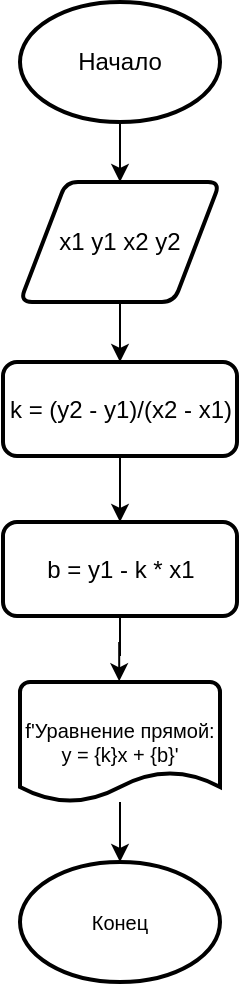 <mxfile version="17.1.1" type="device" pages="5"><diagram id="o9vTqF52NG-krSrcz35W" name="les_1_task_2"><mxGraphModel dx="1422" dy="750" grid="1" gridSize="10" guides="1" tooltips="1" connect="1" arrows="1" fold="1" page="1" pageScale="1" pageWidth="827" pageHeight="1169" math="0" shadow="0"><root><mxCell id="sQPLuODgB_gt5IRHwMdS-0"/><mxCell id="sQPLuODgB_gt5IRHwMdS-1" parent="sQPLuODgB_gt5IRHwMdS-0"/><mxCell id="sQPLuODgB_gt5IRHwMdS-2" style="edgeStyle=orthogonalEdgeStyle;rounded=0;orthogonalLoop=1;jettySize=auto;html=1;entryX=0.5;entryY=0;entryDx=0;entryDy=0;" parent="sQPLuODgB_gt5IRHwMdS-1" source="sQPLuODgB_gt5IRHwMdS-3" target="sQPLuODgB_gt5IRHwMdS-5" edge="1"><mxGeometry relative="1" as="geometry"/></mxCell><mxCell id="sQPLuODgB_gt5IRHwMdS-3" value="Начало" style="strokeWidth=2;html=1;shape=mxgraph.flowchart.start_1;whiteSpace=wrap;" parent="sQPLuODgB_gt5IRHwMdS-1" vertex="1"><mxGeometry x="363" y="50" width="100" height="60" as="geometry"/></mxCell><mxCell id="sQPLuODgB_gt5IRHwMdS-4" style="edgeStyle=orthogonalEdgeStyle;rounded=0;orthogonalLoop=1;jettySize=auto;html=1;entryX=0.5;entryY=0;entryDx=0;entryDy=0;" parent="sQPLuODgB_gt5IRHwMdS-1" source="sQPLuODgB_gt5IRHwMdS-5" target="sQPLuODgB_gt5IRHwMdS-7" edge="1"><mxGeometry relative="1" as="geometry"/></mxCell><mxCell id="sQPLuODgB_gt5IRHwMdS-5" value="x1 y1 x2 y2" style="verticalLabelPosition=middle;verticalAlign=middle;html=1;strokeWidth=2;shape=parallelogram;perimeter=parallelogramPerimeter;whiteSpace=wrap;rounded=1;arcSize=12;size=0.23;labelPosition=center;align=center;" parent="sQPLuODgB_gt5IRHwMdS-1" vertex="1"><mxGeometry x="363" y="140" width="100" height="60" as="geometry"/></mxCell><mxCell id="sQPLuODgB_gt5IRHwMdS-6" style="edgeStyle=orthogonalEdgeStyle;rounded=0;orthogonalLoop=1;jettySize=auto;html=1;entryX=0.5;entryY=0;entryDx=0;entryDy=0;" parent="sQPLuODgB_gt5IRHwMdS-1" source="sQPLuODgB_gt5IRHwMdS-7" target="sQPLuODgB_gt5IRHwMdS-9" edge="1"><mxGeometry relative="1" as="geometry"/></mxCell><mxCell id="sQPLuODgB_gt5IRHwMdS-7" value="&lt;span&gt;k = (y2 - y1)/(x2 - x1)&lt;/span&gt;" style="rounded=1;whiteSpace=wrap;html=1;absoluteArcSize=1;arcSize=14;strokeWidth=2;" parent="sQPLuODgB_gt5IRHwMdS-1" vertex="1"><mxGeometry x="354.5" y="230" width="117" height="47" as="geometry"/></mxCell><mxCell id="sQPLuODgB_gt5IRHwMdS-8" style="edgeStyle=orthogonalEdgeStyle;rounded=0;orthogonalLoop=1;jettySize=auto;html=1;entryX=0.496;entryY=-0.006;entryDx=0;entryDy=0;entryPerimeter=0;fontSize=10;" parent="sQPLuODgB_gt5IRHwMdS-1" source="sQPLuODgB_gt5IRHwMdS-9" target="sQPLuODgB_gt5IRHwMdS-11" edge="1"><mxGeometry relative="1" as="geometry"/></mxCell><mxCell id="sQPLuODgB_gt5IRHwMdS-9" value="&lt;div&gt;&lt;span&gt;b = y1 - k * x1&lt;/span&gt;&lt;/div&gt;" style="rounded=1;whiteSpace=wrap;html=1;absoluteArcSize=1;arcSize=14;strokeWidth=2;" parent="sQPLuODgB_gt5IRHwMdS-1" vertex="1"><mxGeometry x="354.5" y="310" width="117" height="47" as="geometry"/></mxCell><mxCell id="sQPLuODgB_gt5IRHwMdS-10" style="edgeStyle=orthogonalEdgeStyle;rounded=0;orthogonalLoop=1;jettySize=auto;html=1;entryX=0.5;entryY=0;entryDx=0;entryDy=0;entryPerimeter=0;fontSize=10;" parent="sQPLuODgB_gt5IRHwMdS-1" source="sQPLuODgB_gt5IRHwMdS-11" target="sQPLuODgB_gt5IRHwMdS-12" edge="1"><mxGeometry relative="1" as="geometry"/></mxCell><mxCell id="sQPLuODgB_gt5IRHwMdS-11" value="&lt;span style=&quot;font-size: 10px;&quot;&gt;f'Уравнение прямой: y = {k}x + {b}'&lt;/span&gt;" style="strokeWidth=2;html=1;shape=mxgraph.flowchart.document2;whiteSpace=wrap;size=0.25;fontSize=10;" parent="sQPLuODgB_gt5IRHwMdS-1" vertex="1"><mxGeometry x="363" y="390" width="100" height="60" as="geometry"/></mxCell><mxCell id="sQPLuODgB_gt5IRHwMdS-12" value="Конец" style="strokeWidth=2;html=1;shape=mxgraph.flowchart.start_1;whiteSpace=wrap;fontSize=10;" parent="sQPLuODgB_gt5IRHwMdS-1" vertex="1"><mxGeometry x="363" y="480" width="100" height="60" as="geometry"/></mxCell></root></mxGraphModel></diagram><diagram id="f5V6g2_Q3DLUXTgrmsLJ" name="les_1_task_5"><mxGraphModel dx="1422" dy="750" grid="1" gridSize="10" guides="1" tooltips="1" connect="1" arrows="1" fold="1" page="1" pageScale="1" pageWidth="827" pageHeight="1169" math="0" shadow="0"><root><mxCell id="nFiAesnXUpumvbo0ZFUa-0"/><mxCell id="nFiAesnXUpumvbo0ZFUa-1" parent="nFiAesnXUpumvbo0ZFUa-0"/><mxCell id="nFiAesnXUpumvbo0ZFUa-2" style="edgeStyle=orthogonalEdgeStyle;rounded=0;orthogonalLoop=1;jettySize=auto;html=1;entryX=0.5;entryY=0;entryDx=0;entryDy=0;" parent="nFiAesnXUpumvbo0ZFUa-1" source="nFiAesnXUpumvbo0ZFUa-3" target="nFiAesnXUpumvbo0ZFUa-5" edge="1"><mxGeometry relative="1" as="geometry"/></mxCell><mxCell id="nFiAesnXUpumvbo0ZFUa-3" value="Начало" style="strokeWidth=2;html=1;shape=mxgraph.flowchart.start_1;whiteSpace=wrap;" parent="nFiAesnXUpumvbo0ZFUa-1" vertex="1"><mxGeometry x="363" y="70" width="100" height="60" as="geometry"/></mxCell><mxCell id="nFiAesnXUpumvbo0ZFUa-4" style="edgeStyle=orthogonalEdgeStyle;rounded=0;orthogonalLoop=1;jettySize=auto;html=1;entryX=0;entryY=0.5;entryDx=0;entryDy=0;entryPerimeter=0;" parent="nFiAesnXUpumvbo0ZFUa-1" source="nFiAesnXUpumvbo0ZFUa-5" target="nFiAesnXUpumvbo0ZFUa-7" edge="1"><mxGeometry relative="1" as="geometry"/></mxCell><mxCell id="nFiAesnXUpumvbo0ZFUa-5" value="abc_number" style="verticalLabelPosition=middle;verticalAlign=middle;html=1;strokeWidth=2;shape=parallelogram;perimeter=parallelogramPerimeter;whiteSpace=wrap;rounded=1;arcSize=12;size=0.23;labelPosition=center;align=center;" parent="nFiAesnXUpumvbo0ZFUa-1" vertex="1"><mxGeometry x="363" y="166" width="100" height="60" as="geometry"/></mxCell><mxCell id="nFiAesnXUpumvbo0ZFUa-6" style="edgeStyle=orthogonalEdgeStyle;rounded=0;orthogonalLoop=1;jettySize=auto;html=1;entryX=0.5;entryY=0;entryDx=0;entryDy=0;" parent="nFiAesnXUpumvbo0ZFUa-1" source="nFiAesnXUpumvbo0ZFUa-7" target="nFiAesnXUpumvbo0ZFUa-9" edge="1"><mxGeometry relative="1" as="geometry"/></mxCell><mxCell id="nFiAesnXUpumvbo0ZFUa-7" value="Цикл i&lt;br&gt;от A до Z&lt;br&gt;" style="strokeWidth=2;html=1;shape=mxgraph.flowchart.loop_limit;whiteSpace=wrap;" parent="nFiAesnXUpumvbo0ZFUa-1" vertex="1"><mxGeometry x="540" y="166" width="100" height="60" as="geometry"/></mxCell><mxCell id="nFiAesnXUpumvbo0ZFUa-8" value="" style="edgeStyle=orthogonalEdgeStyle;rounded=0;orthogonalLoop=1;jettySize=auto;html=1;" parent="nFiAesnXUpumvbo0ZFUa-1" source="nFiAesnXUpumvbo0ZFUa-9" target="nFiAesnXUpumvbo0ZFUa-11" edge="1"><mxGeometry relative="1" as="geometry"/></mxCell><mxCell id="nFiAesnXUpumvbo0ZFUa-9" value="&lt;span&gt;Add i in&amp;nbsp;&lt;/span&gt;&lt;span&gt;abc_list&lt;/span&gt;" style="rounded=1;whiteSpace=wrap;html=1;absoluteArcSize=1;arcSize=14;strokeWidth=2;" parent="nFiAesnXUpumvbo0ZFUa-1" vertex="1"><mxGeometry x="540" y="260" width="100" height="47" as="geometry"/></mxCell><mxCell id="nFiAesnXUpumvbo0ZFUa-10" style="edgeStyle=orthogonalEdgeStyle;rounded=0;orthogonalLoop=1;jettySize=auto;html=1;entryX=0.5;entryY=0;entryDx=0;entryDy=0;fontSize=10;" parent="nFiAesnXUpumvbo0ZFUa-1" source="nFiAesnXUpumvbo0ZFUa-11" target="nFiAesnXUpumvbo0ZFUa-14" edge="1"><mxGeometry relative="1" as="geometry"/></mxCell><mxCell id="nFiAesnXUpumvbo0ZFUa-11" value="i = i + 1&lt;br&gt;Цикл i&lt;br&gt;" style="strokeWidth=2;html=1;shape=mxgraph.flowchart.loop_limit;whiteSpace=wrap;direction=west;" parent="nFiAesnXUpumvbo0ZFUa-1" vertex="1"><mxGeometry x="540" y="341" width="100" height="60" as="geometry"/></mxCell><mxCell id="nFiAesnXUpumvbo0ZFUa-12" style="edgeStyle=orthogonalEdgeStyle;rounded=0;orthogonalLoop=1;jettySize=auto;html=1;exitX=0;exitY=0.5;exitDx=0;exitDy=0;entryX=0.5;entryY=0;entryDx=0;entryDy=0;entryPerimeter=0;fontSize=10;fillColor=#f8cecc;strokeColor=#b85450;" parent="nFiAesnXUpumvbo0ZFUa-1" source="nFiAesnXUpumvbo0ZFUa-14" target="nFiAesnXUpumvbo0ZFUa-18" edge="1"><mxGeometry relative="1" as="geometry"/></mxCell><mxCell id="nFiAesnXUpumvbo0ZFUa-13" style="edgeStyle=orthogonalEdgeStyle;rounded=0;orthogonalLoop=1;jettySize=auto;html=1;entryX=0.6;entryY=0;entryDx=0;entryDy=0;entryPerimeter=0;fontSize=10;fillColor=#d5e8d4;strokeColor=#82b366;" parent="nFiAesnXUpumvbo0ZFUa-1" source="nFiAesnXUpumvbo0ZFUa-14" target="nFiAesnXUpumvbo0ZFUa-16" edge="1"><mxGeometry relative="1" as="geometry"/></mxCell><mxCell id="nFiAesnXUpumvbo0ZFUa-14" value="len abc_list &amp;gt;= abc_number" style="rhombus;whiteSpace=wrap;html=1;aspect=fixed;fontSize=10;" parent="nFiAesnXUpumvbo0ZFUa-1" vertex="1"><mxGeometry x="363" y="470" width="100" height="100" as="geometry"/></mxCell><mxCell id="nFiAesnXUpumvbo0ZFUa-15" style="edgeStyle=orthogonalEdgeStyle;rounded=0;orthogonalLoop=1;jettySize=auto;html=1;entryX=0.5;entryY=0;entryDx=0;entryDy=0;entryPerimeter=0;fontSize=10;" parent="nFiAesnXUpumvbo0ZFUa-1" source="nFiAesnXUpumvbo0ZFUa-16" target="nFiAesnXUpumvbo0ZFUa-19" edge="1"><mxGeometry relative="1" as="geometry"><Array as="points"><mxPoint x="540" y="680"/><mxPoint x="413" y="680"/></Array></mxGeometry></mxCell><mxCell id="nFiAesnXUpumvbo0ZFUa-16" value="f'Буква под номером {abc_number}: {abc_list[abc_number - 1]}'" style="strokeWidth=2;html=1;shape=mxgraph.flowchart.document2;whiteSpace=wrap;size=0.25;fontSize=10;" parent="nFiAesnXUpumvbo0ZFUa-1" vertex="1"><mxGeometry x="490" y="560" width="100" height="100" as="geometry"/></mxCell><mxCell id="nFiAesnXUpumvbo0ZFUa-17" style="edgeStyle=orthogonalEdgeStyle;rounded=0;orthogonalLoop=1;jettySize=auto;html=1;entryX=0.5;entryY=0;entryDx=0;entryDy=0;entryPerimeter=0;fontSize=10;" parent="nFiAesnXUpumvbo0ZFUa-1" source="nFiAesnXUpumvbo0ZFUa-18" target="nFiAesnXUpumvbo0ZFUa-19" edge="1"><mxGeometry relative="1" as="geometry"><Array as="points"><mxPoint x="290" y="680"/><mxPoint x="413" y="680"/></Array></mxGeometry></mxCell><mxCell id="nFiAesnXUpumvbo0ZFUa-18" value="Введено число превышающее количество букв в алфавите" style="strokeWidth=2;html=1;shape=mxgraph.flowchart.document2;whiteSpace=wrap;size=0.25;fontSize=10;" parent="nFiAesnXUpumvbo0ZFUa-1" vertex="1"><mxGeometry x="240" y="560" width="100" height="100" as="geometry"/></mxCell><mxCell id="nFiAesnXUpumvbo0ZFUa-19" value="Конец" style="strokeWidth=2;html=1;shape=mxgraph.flowchart.start_1;whiteSpace=wrap;fontSize=10;" parent="nFiAesnXUpumvbo0ZFUa-1" vertex="1"><mxGeometry x="363" y="740" width="100" height="60" as="geometry"/></mxCell></root></mxGraphModel></diagram><diagram id="z5JM-nZ9JpkySf0UVb3l" name="les_1_task_6"><mxGraphModel dx="1422" dy="750" grid="1" gridSize="10" guides="1" tooltips="1" connect="1" arrows="1" fold="1" page="1" pageScale="1" pageWidth="827" pageHeight="1169" math="0" shadow="0"><root><mxCell id="ZJ91AdALBoJ6VDfGjybn-0"/><mxCell id="ZJ91AdALBoJ6VDfGjybn-1" parent="ZJ91AdALBoJ6VDfGjybn-0"/><mxCell id="ZJ91AdALBoJ6VDfGjybn-2" style="edgeStyle=orthogonalEdgeStyle;rounded=0;orthogonalLoop=1;jettySize=auto;html=1;entryX=0.5;entryY=0;entryDx=0;entryDy=0;fontSize=10;" parent="ZJ91AdALBoJ6VDfGjybn-1" source="ZJ91AdALBoJ6VDfGjybn-3" target="ZJ91AdALBoJ6VDfGjybn-5" edge="1"><mxGeometry relative="1" as="geometry"/></mxCell><mxCell id="ZJ91AdALBoJ6VDfGjybn-3" value="Начало" style="strokeWidth=2;html=1;shape=mxgraph.flowchart.start_1;whiteSpace=wrap;" parent="ZJ91AdALBoJ6VDfGjybn-1" vertex="1"><mxGeometry x="363" y="70" width="100" height="60" as="geometry"/></mxCell><mxCell id="ZJ91AdALBoJ6VDfGjybn-4" style="edgeStyle=orthogonalEdgeStyle;rounded=0;orthogonalLoop=1;jettySize=auto;html=1;entryX=0.5;entryY=0;entryDx=0;entryDy=0;fontSize=10;" parent="ZJ91AdALBoJ6VDfGjybn-1" source="ZJ91AdALBoJ6VDfGjybn-5" target="ZJ91AdALBoJ6VDfGjybn-8" edge="1"><mxGeometry relative="1" as="geometry"/></mxCell><mxCell id="ZJ91AdALBoJ6VDfGjybn-5" value="a, b ,c" style="verticalLabelPosition=middle;verticalAlign=middle;html=1;strokeWidth=2;shape=parallelogram;perimeter=parallelogramPerimeter;whiteSpace=wrap;rounded=1;arcSize=12;size=0.23;labelPosition=center;align=center;" parent="ZJ91AdALBoJ6VDfGjybn-1" vertex="1"><mxGeometry x="363" y="160" width="100" height="60" as="geometry"/></mxCell><mxCell id="ZJ91AdALBoJ6VDfGjybn-6" style="edgeStyle=orthogonalEdgeStyle;rounded=0;orthogonalLoop=1;jettySize=auto;html=1;entryX=0.46;entryY=-0.025;entryDx=0;entryDy=0;entryPerimeter=0;fontSize=10;fillColor=#f8cecc;strokeColor=#b85450;" parent="ZJ91AdALBoJ6VDfGjybn-1" source="ZJ91AdALBoJ6VDfGjybn-8" target="ZJ91AdALBoJ6VDfGjybn-10" edge="1"><mxGeometry relative="1" as="geometry"><Array as="points"><mxPoint x="156" y="310"/></Array></mxGeometry></mxCell><mxCell id="ZJ91AdALBoJ6VDfGjybn-7" style="edgeStyle=orthogonalEdgeStyle;rounded=0;orthogonalLoop=1;jettySize=auto;html=1;entryX=0.5;entryY=0;entryDx=0;entryDy=0;fontSize=10;fillColor=#d5e8d4;strokeColor=#82b366;" parent="ZJ91AdALBoJ6VDfGjybn-1" source="ZJ91AdALBoJ6VDfGjybn-8" target="ZJ91AdALBoJ6VDfGjybn-13" edge="1"><mxGeometry relative="1" as="geometry"/></mxCell><mxCell id="ZJ91AdALBoJ6VDfGjybn-8" value="a &amp;lt; b + c &lt;br style=&quot;font-size: 10px;&quot;&gt;and&lt;br style=&quot;font-size: 10px;&quot;&gt;&amp;nbsp;b &amp;lt; a + c&lt;br style=&quot;font-size: 10px;&quot;&gt;&amp;nbsp;and&lt;br style=&quot;font-size: 10px;&quot;&gt;&amp;nbsp;c &amp;lt; a + b" style="rhombus;whiteSpace=wrap;html=1;aspect=fixed;fontSize=10;" parent="ZJ91AdALBoJ6VDfGjybn-1" vertex="1"><mxGeometry x="363" y="260" width="100" height="100" as="geometry"/></mxCell><mxCell id="ZJ91AdALBoJ6VDfGjybn-9" style="edgeStyle=orthogonalEdgeStyle;rounded=0;orthogonalLoop=1;jettySize=auto;html=1;entryX=0.5;entryY=0;entryDx=0;entryDy=0;entryPerimeter=0;fontSize=10;" parent="ZJ91AdALBoJ6VDfGjybn-1" source="ZJ91AdALBoJ6VDfGjybn-10" target="ZJ91AdALBoJ6VDfGjybn-23" edge="1"><mxGeometry relative="1" as="geometry"><Array as="points"><mxPoint x="160" y="670"/><mxPoint x="413" y="670"/></Array></mxGeometry></mxCell><mxCell id="ZJ91AdALBoJ6VDfGjybn-10" value="f'Треугольника со сторонами {a} {b} {c} не существует'" style="strokeWidth=2;html=1;shape=mxgraph.flowchart.document2;whiteSpace=wrap;size=0.25;fontSize=10;" parent="ZJ91AdALBoJ6VDfGjybn-1" vertex="1"><mxGeometry x="110" y="560" width="100" height="80" as="geometry"/></mxCell><mxCell id="ZJ91AdALBoJ6VDfGjybn-11" style="edgeStyle=orthogonalEdgeStyle;rounded=0;orthogonalLoop=1;jettySize=auto;html=1;fontSize=10;fillColor=#f8cecc;strokeColor=#b85450;" parent="ZJ91AdALBoJ6VDfGjybn-1" source="ZJ91AdALBoJ6VDfGjybn-13" target="ZJ91AdALBoJ6VDfGjybn-18" edge="1"><mxGeometry relative="1" as="geometry"><Array as="points"><mxPoint x="414" y="410"/></Array></mxGeometry></mxCell><mxCell id="ZJ91AdALBoJ6VDfGjybn-12" style="edgeStyle=orthogonalEdgeStyle;rounded=0;orthogonalLoop=1;jettySize=auto;html=1;fontSize=10;fillColor=#d5e8d4;strokeColor=#82b366;" parent="ZJ91AdALBoJ6VDfGjybn-1" source="ZJ91AdALBoJ6VDfGjybn-13" target="ZJ91AdALBoJ6VDfGjybn-15" edge="1"><mxGeometry relative="1" as="geometry"/></mxCell><mxCell id="ZJ91AdALBoJ6VDfGjybn-13" value="a == b&lt;br&gt;&amp;nbsp;and&lt;br&gt;&amp;nbsp;b == c" style="rhombus;whiteSpace=wrap;html=1;aspect=fixed;" parent="ZJ91AdALBoJ6VDfGjybn-1" vertex="1"><mxGeometry x="480" y="360" width="100" height="100" as="geometry"/></mxCell><mxCell id="ZJ91AdALBoJ6VDfGjybn-14" style="edgeStyle=orthogonalEdgeStyle;rounded=0;orthogonalLoop=1;jettySize=auto;html=1;entryX=0.5;entryY=0;entryDx=0;entryDy=0;entryPerimeter=0;fontSize=10;" parent="ZJ91AdALBoJ6VDfGjybn-1" source="ZJ91AdALBoJ6VDfGjybn-15" target="ZJ91AdALBoJ6VDfGjybn-23" edge="1"><mxGeometry relative="1" as="geometry"><Array as="points"><mxPoint x="680" y="670"/><mxPoint x="413" y="670"/></Array></mxGeometry></mxCell><mxCell id="ZJ91AdALBoJ6VDfGjybn-15" value="f'Треугольник со сторонами {a} {b} {c} - равносторонний" style="strokeWidth=2;html=1;shape=mxgraph.flowchart.document2;whiteSpace=wrap;size=0.25;fontSize=10;" parent="ZJ91AdALBoJ6VDfGjybn-1" vertex="1"><mxGeometry x="630" y="560" width="100" height="80" as="geometry"/></mxCell><mxCell id="ZJ91AdALBoJ6VDfGjybn-16" style="edgeStyle=orthogonalEdgeStyle;rounded=0;orthogonalLoop=1;jettySize=auto;html=1;entryX=0.5;entryY=0;entryDx=0;entryDy=0;entryPerimeter=0;fontSize=10;fillColor=#d5e8d4;strokeColor=#82b366;" parent="ZJ91AdALBoJ6VDfGjybn-1" source="ZJ91AdALBoJ6VDfGjybn-18" target="ZJ91AdALBoJ6VDfGjybn-20" edge="1"><mxGeometry relative="1" as="geometry"/></mxCell><mxCell id="ZJ91AdALBoJ6VDfGjybn-17" style="edgeStyle=orthogonalEdgeStyle;rounded=0;orthogonalLoop=1;jettySize=auto;html=1;entryX=0.5;entryY=0;entryDx=0;entryDy=0;entryPerimeter=0;fontSize=10;fillColor=#f8cecc;strokeColor=#b85450;" parent="ZJ91AdALBoJ6VDfGjybn-1" source="ZJ91AdALBoJ6VDfGjybn-18" target="ZJ91AdALBoJ6VDfGjybn-22" edge="1"><mxGeometry relative="1" as="geometry"/></mxCell><mxCell id="ZJ91AdALBoJ6VDfGjybn-18" value="a == b &lt;br style=&quot;font-size: 10px;&quot;&gt;or &lt;br style=&quot;font-size: 10px;&quot;&gt;b == c&lt;br style=&quot;font-size: 10px;&quot;&gt;&amp;nbsp;or&lt;br style=&quot;font-size: 10px;&quot;&gt;&amp;nbsp;c == a" style="rhombus;whiteSpace=wrap;html=1;aspect=fixed;fontSize=10;" parent="ZJ91AdALBoJ6VDfGjybn-1" vertex="1"><mxGeometry x="363.5" y="460" width="100" height="100" as="geometry"/></mxCell><mxCell id="ZJ91AdALBoJ6VDfGjybn-19" style="edgeStyle=orthogonalEdgeStyle;rounded=0;orthogonalLoop=1;jettySize=auto;html=1;entryX=0.5;entryY=0;entryDx=0;entryDy=0;entryPerimeter=0;fontSize=10;" parent="ZJ91AdALBoJ6VDfGjybn-1" source="ZJ91AdALBoJ6VDfGjybn-20" target="ZJ91AdALBoJ6VDfGjybn-23" edge="1"><mxGeometry relative="1" as="geometry"><Array as="points"><mxPoint x="530" y="670"/><mxPoint x="413" y="670"/></Array></mxGeometry></mxCell><mxCell id="ZJ91AdALBoJ6VDfGjybn-20" value="f'Треугольник со сторонами {a} {b} {c} - равнобедренный" style="strokeWidth=2;html=1;shape=mxgraph.flowchart.document2;whiteSpace=wrap;size=0.25;fontSize=10;" parent="ZJ91AdALBoJ6VDfGjybn-1" vertex="1"><mxGeometry x="480" y="560" width="100" height="80" as="geometry"/></mxCell><mxCell id="ZJ91AdALBoJ6VDfGjybn-21" style="edgeStyle=orthogonalEdgeStyle;rounded=0;orthogonalLoop=1;jettySize=auto;html=1;entryX=0.5;entryY=0;entryDx=0;entryDy=0;entryPerimeter=0;fontSize=10;" parent="ZJ91AdALBoJ6VDfGjybn-1" source="ZJ91AdALBoJ6VDfGjybn-22" target="ZJ91AdALBoJ6VDfGjybn-23" edge="1"><mxGeometry relative="1" as="geometry"><Array as="points"><mxPoint x="290" y="670"/><mxPoint x="413" y="670"/></Array></mxGeometry></mxCell><mxCell id="ZJ91AdALBoJ6VDfGjybn-22" value="f'Треугольник со сторонами {a} {b} {c} - разносторонний" style="strokeWidth=2;html=1;shape=mxgraph.flowchart.document2;whiteSpace=wrap;size=0.25;fontSize=10;" parent="ZJ91AdALBoJ6VDfGjybn-1" vertex="1"><mxGeometry x="240" y="560" width="100" height="80" as="geometry"/></mxCell><mxCell id="ZJ91AdALBoJ6VDfGjybn-23" value="Конец" style="strokeWidth=2;html=1;shape=mxgraph.flowchart.start_1;whiteSpace=wrap;fontSize=10;" parent="ZJ91AdALBoJ6VDfGjybn-1" vertex="1"><mxGeometry x="363" y="700" width="100" height="60" as="geometry"/></mxCell></root></mxGraphModel></diagram><diagram id="UiIqpgFQ2V_idHoCaZN-" name="les_1_task_7"><mxGraphModel dx="1422" dy="750" grid="1" gridSize="10" guides="1" tooltips="1" connect="1" arrows="1" fold="1" page="1" pageScale="1" pageWidth="827" pageHeight="1169" math="0" shadow="0"><root><mxCell id="Umeu-X2AnOxwZAhsewtg-0"/><mxCell id="Umeu-X2AnOxwZAhsewtg-1" parent="Umeu-X2AnOxwZAhsewtg-0"/><mxCell id="Umeu-X2AnOxwZAhsewtg-2" style="edgeStyle=orthogonalEdgeStyle;rounded=0;orthogonalLoop=1;jettySize=auto;html=1;fontSize=9;fontColor=#000000;" parent="Umeu-X2AnOxwZAhsewtg-1" source="Umeu-X2AnOxwZAhsewtg-3" target="Umeu-X2AnOxwZAhsewtg-5" edge="1"><mxGeometry relative="1" as="geometry"/></mxCell><mxCell id="Umeu-X2AnOxwZAhsewtg-3" value="Начало" style="strokeWidth=2;html=1;shape=mxgraph.flowchart.start_1;whiteSpace=wrap;" parent="Umeu-X2AnOxwZAhsewtg-1" vertex="1"><mxGeometry x="480.5" y="85" width="100" height="60" as="geometry"/></mxCell><mxCell id="Umeu-X2AnOxwZAhsewtg-4" style="edgeStyle=orthogonalEdgeStyle;rounded=0;orthogonalLoop=1;jettySize=auto;html=1;entryX=0.5;entryY=0;entryDx=0;entryDy=0;" parent="Umeu-X2AnOxwZAhsewtg-1" source="Umeu-X2AnOxwZAhsewtg-5" target="Umeu-X2AnOxwZAhsewtg-8" edge="1"><mxGeometry relative="1" as="geometry"/></mxCell><mxCell id="Umeu-X2AnOxwZAhsewtg-5" value="year" style="verticalLabelPosition=middle;verticalAlign=middle;html=1;strokeWidth=2;shape=parallelogram;perimeter=parallelogramPerimeter;whiteSpace=wrap;rounded=1;arcSize=12;size=0.23;labelPosition=center;align=center;" parent="Umeu-X2AnOxwZAhsewtg-1" vertex="1"><mxGeometry x="480.5" y="175" width="100" height="60" as="geometry"/></mxCell><mxCell id="Umeu-X2AnOxwZAhsewtg-6" style="edgeStyle=orthogonalEdgeStyle;rounded=0;orthogonalLoop=1;jettySize=auto;html=1;fontColor=#000000;fillColor=#f8cecc;strokeColor=#b85450;" parent="Umeu-X2AnOxwZAhsewtg-1" source="Umeu-X2AnOxwZAhsewtg-8" target="Umeu-X2AnOxwZAhsewtg-11" edge="1"><mxGeometry relative="1" as="geometry"/></mxCell><mxCell id="Umeu-X2AnOxwZAhsewtg-7" style="edgeStyle=orthogonalEdgeStyle;rounded=0;orthogonalLoop=1;jettySize=auto;html=1;fontSize=9;fontColor=#000000;fillColor=#d5e8d4;strokeColor=#82b366;" parent="Umeu-X2AnOxwZAhsewtg-1" source="Umeu-X2AnOxwZAhsewtg-8" target="Umeu-X2AnOxwZAhsewtg-18" edge="1"><mxGeometry relative="1" as="geometry"/></mxCell><mxCell id="Umeu-X2AnOxwZAhsewtg-8" value="year % 400 == 0" style="rhombus;whiteSpace=wrap;html=1;aspect=fixed;" parent="Umeu-X2AnOxwZAhsewtg-1" vertex="1"><mxGeometry x="480.5" y="265" width="100" height="100" as="geometry"/></mxCell><mxCell id="Umeu-X2AnOxwZAhsewtg-9" value="" style="edgeStyle=orthogonalEdgeStyle;rounded=0;orthogonalLoop=1;jettySize=auto;html=1;fontSize=9;fontColor=#000000;fillColor=#f8cecc;strokeColor=#b85450;" parent="Umeu-X2AnOxwZAhsewtg-1" source="Umeu-X2AnOxwZAhsewtg-11" target="Umeu-X2AnOxwZAhsewtg-14" edge="1"><mxGeometry relative="1" as="geometry"/></mxCell><mxCell id="Umeu-X2AnOxwZAhsewtg-10" style="edgeStyle=orthogonalEdgeStyle;rounded=0;orthogonalLoop=1;jettySize=auto;html=1;fontSize=9;fontColor=#000000;fillColor=#d5e8d4;strokeColor=#82b366;" parent="Umeu-X2AnOxwZAhsewtg-1" source="Umeu-X2AnOxwZAhsewtg-11" target="Umeu-X2AnOxwZAhsewtg-16" edge="1"><mxGeometry relative="1" as="geometry"/></mxCell><mxCell id="Umeu-X2AnOxwZAhsewtg-11" value="year % 100 == 0&lt;br style=&quot;font-size: 9px;&quot;&gt;and&lt;br style=&quot;font-size: 9px;&quot;&gt;year % 400 != 0&lt;br style=&quot;font-size: 9px;&quot;&gt;" style="rhombus;whiteSpace=wrap;html=1;aspect=fixed;fontSize=9;" parent="Umeu-X2AnOxwZAhsewtg-1" vertex="1"><mxGeometry x="347.5" y="395" width="100" height="100" as="geometry"/></mxCell><mxCell id="Umeu-X2AnOxwZAhsewtg-12" style="edgeStyle=orthogonalEdgeStyle;rounded=0;orthogonalLoop=1;jettySize=auto;html=1;entryX=0.549;entryY=-0.034;entryDx=0;entryDy=0;entryPerimeter=0;fontSize=9;fontColor=#000000;fillColor=#d5e8d4;strokeColor=#82b366;" parent="Umeu-X2AnOxwZAhsewtg-1" source="Umeu-X2AnOxwZAhsewtg-14" target="Umeu-X2AnOxwZAhsewtg-20" edge="1"><mxGeometry relative="1" as="geometry"/></mxCell><mxCell id="Umeu-X2AnOxwZAhsewtg-13" style="edgeStyle=orthogonalEdgeStyle;rounded=0;orthogonalLoop=1;jettySize=auto;html=1;fontSize=9;fontColor=#000000;fillColor=#f8cecc;strokeColor=#b85450;" parent="Umeu-X2AnOxwZAhsewtg-1" source="Umeu-X2AnOxwZAhsewtg-14" target="Umeu-X2AnOxwZAhsewtg-22" edge="1"><mxGeometry relative="1" as="geometry"/></mxCell><mxCell id="Umeu-X2AnOxwZAhsewtg-14" value="year % 4 == 0&lt;br style=&quot;font-size: 9px&quot;&gt;&lt;br style=&quot;font-size: 9px&quot;&gt;" style="rhombus;whiteSpace=wrap;html=1;aspect=fixed;fontSize=9;" parent="Umeu-X2AnOxwZAhsewtg-1" vertex="1"><mxGeometry x="230.5" y="525" width="100" height="100" as="geometry"/></mxCell><mxCell id="Umeu-X2AnOxwZAhsewtg-15" style="edgeStyle=orthogonalEdgeStyle;rounded=0;orthogonalLoop=1;jettySize=auto;html=1;entryX=0.5;entryY=0;entryDx=0;entryDy=0;entryPerimeter=0;fontSize=9;fontColor=#000000;" parent="Umeu-X2AnOxwZAhsewtg-1" source="Umeu-X2AnOxwZAhsewtg-16" target="Umeu-X2AnOxwZAhsewtg-23" edge="1"><mxGeometry relative="1" as="geometry"><Array as="points"><mxPoint x="581.5" y="745"/><mxPoint x="530.5" y="745"/></Array></mxGeometry></mxCell><mxCell id="Umeu-X2AnOxwZAhsewtg-16" value="f&quot;Год {year} невисокосный&quot;)" style="strokeWidth=2;html=1;shape=mxgraph.flowchart.document2;whiteSpace=wrap;size=0.25;fontSize=9;fontColor=#000000;" parent="Umeu-X2AnOxwZAhsewtg-1" vertex="1"><mxGeometry x="531" y="525" width="100" height="60" as="geometry"/></mxCell><mxCell id="Umeu-X2AnOxwZAhsewtg-17" style="edgeStyle=orthogonalEdgeStyle;rounded=0;orthogonalLoop=1;jettySize=auto;html=1;entryX=0.5;entryY=0;entryDx=0;entryDy=0;entryPerimeter=0;fontSize=9;fontColor=#000000;" parent="Umeu-X2AnOxwZAhsewtg-1" source="Umeu-X2AnOxwZAhsewtg-18" target="Umeu-X2AnOxwZAhsewtg-23" edge="1"><mxGeometry relative="1" as="geometry"><Array as="points"><mxPoint x="677.5" y="785"/><mxPoint x="530.5" y="785"/></Array></mxGeometry></mxCell><mxCell id="Umeu-X2AnOxwZAhsewtg-18" value="f&quot;Год {year} високосный&quot;)" style="strokeWidth=2;html=1;shape=mxgraph.flowchart.document2;whiteSpace=wrap;size=0.25;fontSize=9;fontColor=#000000;" parent="Umeu-X2AnOxwZAhsewtg-1" vertex="1"><mxGeometry x="627.5" y="405" width="100" height="60" as="geometry"/></mxCell><mxCell id="Umeu-X2AnOxwZAhsewtg-19" style="edgeStyle=orthogonalEdgeStyle;rounded=0;orthogonalLoop=1;jettySize=auto;html=1;fontSize=9;fontColor=#000000;entryX=0.5;entryY=0;entryDx=0;entryDy=0;entryPerimeter=0;" parent="Umeu-X2AnOxwZAhsewtg-1" source="Umeu-X2AnOxwZAhsewtg-20" target="Umeu-X2AnOxwZAhsewtg-23" edge="1"><mxGeometry relative="1" as="geometry"><mxPoint x="527.5" y="805" as="targetPoint"/><Array as="points"><mxPoint x="390.5" y="745"/><mxPoint x="530.5" y="745"/></Array></mxGeometry></mxCell><mxCell id="Umeu-X2AnOxwZAhsewtg-20" value="f&quot;Год {year} високосный&quot;)" style="strokeWidth=2;html=1;shape=mxgraph.flowchart.document2;whiteSpace=wrap;size=0.25;fontSize=9;fontColor=#000000;" parent="Umeu-X2AnOxwZAhsewtg-1" vertex="1"><mxGeometry x="340.5" y="655" width="100" height="60" as="geometry"/></mxCell><mxCell id="Umeu-X2AnOxwZAhsewtg-21" style="edgeStyle=orthogonalEdgeStyle;rounded=0;orthogonalLoop=1;jettySize=auto;html=1;entryX=0.5;entryY=0;entryDx=0;entryDy=0;entryPerimeter=0;fontSize=9;fontColor=#000000;" parent="Umeu-X2AnOxwZAhsewtg-1" source="Umeu-X2AnOxwZAhsewtg-22" target="Umeu-X2AnOxwZAhsewtg-23" edge="1"><mxGeometry relative="1" as="geometry"><Array as="points"><mxPoint x="179.5" y="785"/><mxPoint x="530.5" y="785"/></Array></mxGeometry></mxCell><mxCell id="Umeu-X2AnOxwZAhsewtg-22" value="f&quot;Год {year} невисокосный&quot;)" style="strokeWidth=2;html=1;shape=mxgraph.flowchart.document2;whiteSpace=wrap;size=0.25;fontSize=9;fontColor=#000000;" parent="Umeu-X2AnOxwZAhsewtg-1" vertex="1"><mxGeometry x="130" y="655" width="100" height="60" as="geometry"/></mxCell><mxCell id="Umeu-X2AnOxwZAhsewtg-23" value="Конец" style="strokeWidth=2;html=1;shape=mxgraph.flowchart.start_1;whiteSpace=wrap;" parent="Umeu-X2AnOxwZAhsewtg-1" vertex="1"><mxGeometry x="480.5" y="815" width="100" height="60" as="geometry"/></mxCell></root></mxGraphModel></diagram><diagram id="dAOqAZ_UDj7CQOjAvIBS" name="les_1_task_8"><mxGraphModel dx="1422" dy="750" grid="1" gridSize="10" guides="1" tooltips="1" connect="1" arrows="1" fold="1" page="1" pageScale="1" pageWidth="827" pageHeight="1169" math="0" shadow="0"><root><mxCell id="rI4z5sKpw7HE5sa7hZZr-0"/><mxCell id="rI4z5sKpw7HE5sa7hZZr-1" parent="rI4z5sKpw7HE5sa7hZZr-0"/><mxCell id="rI4z5sKpw7HE5sa7hZZr-2" style="edgeStyle=orthogonalEdgeStyle;rounded=0;orthogonalLoop=1;jettySize=auto;html=1;entryX=0.5;entryY=0;entryDx=0;entryDy=0;" parent="rI4z5sKpw7HE5sa7hZZr-1" source="rI4z5sKpw7HE5sa7hZZr-3" target="rI4z5sKpw7HE5sa7hZZr-5" edge="1"><mxGeometry relative="1" as="geometry"><Array as="points"><mxPoint x="410" y="160"/><mxPoint x="410" y="160"/></Array></mxGeometry></mxCell><mxCell id="rI4z5sKpw7HE5sa7hZZr-3" value="Начало" style="strokeWidth=2;html=1;shape=mxgraph.flowchart.start_1;whiteSpace=wrap;" parent="rI4z5sKpw7HE5sa7hZZr-1" vertex="1"><mxGeometry x="362" y="80" width="100" height="60" as="geometry"/></mxCell><mxCell id="rI4z5sKpw7HE5sa7hZZr-4" style="edgeStyle=orthogonalEdgeStyle;rounded=0;orthogonalLoop=1;jettySize=auto;html=1;entryX=0.5;entryY=0;entryDx=0;entryDy=0;" parent="rI4z5sKpw7HE5sa7hZZr-1" source="rI4z5sKpw7HE5sa7hZZr-5" target="rI4z5sKpw7HE5sa7hZZr-8" edge="1"><mxGeometry relative="1" as="geometry"/></mxCell><mxCell id="rI4z5sKpw7HE5sa7hZZr-5" value="n1, n2, n3" style="verticalLabelPosition=middle;verticalAlign=middle;html=1;strokeWidth=2;shape=parallelogram;perimeter=parallelogramPerimeter;whiteSpace=wrap;rounded=1;arcSize=12;size=0.23;labelPosition=center;align=center;" parent="rI4z5sKpw7HE5sa7hZZr-1" vertex="1"><mxGeometry x="360" y="210" width="100" height="60" as="geometry"/></mxCell><mxCell id="rI4z5sKpw7HE5sa7hZZr-6" style="edgeStyle=orthogonalEdgeStyle;rounded=0;orthogonalLoop=1;jettySize=auto;html=1;fontSize=10;fillColor=#f8cecc;strokeColor=#b85450;" parent="rI4z5sKpw7HE5sa7hZZr-1" source="rI4z5sKpw7HE5sa7hZZr-8" target="rI4z5sKpw7HE5sa7hZZr-11" edge="1"><mxGeometry relative="1" as="geometry"><Array as="points"><mxPoint x="310" y="380"/></Array></mxGeometry></mxCell><mxCell id="rI4z5sKpw7HE5sa7hZZr-7" style="edgeStyle=orthogonalEdgeStyle;rounded=0;orthogonalLoop=1;jettySize=auto;html=1;fontSize=10;fillColor=#d5e8d4;strokeColor=#82b366;" parent="rI4z5sKpw7HE5sa7hZZr-1" source="rI4z5sKpw7HE5sa7hZZr-8" target="rI4z5sKpw7HE5sa7hZZr-15" edge="1"><mxGeometry relative="1" as="geometry"/></mxCell><mxCell id="rI4z5sKpw7HE5sa7hZZr-8" value="n2 &amp;lt; n1 &amp;lt; n3&lt;br style=&quot;font-size: 10px;&quot;&gt;&amp;nbsp;or &lt;br style=&quot;font-size: 10px;&quot;&gt;n3 &amp;lt; n1 &amp;lt; n2" style="rhombus;whiteSpace=wrap;html=1;aspect=fixed;fontSize=10;" parent="rI4z5sKpw7HE5sa7hZZr-1" vertex="1"><mxGeometry x="360" y="330" width="100" height="100" as="geometry"/></mxCell><mxCell id="rI4z5sKpw7HE5sa7hZZr-9" style="edgeStyle=orthogonalEdgeStyle;rounded=0;orthogonalLoop=1;jettySize=auto;html=1;fontSize=10;fillColor=#f8cecc;strokeColor=#b85450;" parent="rI4z5sKpw7HE5sa7hZZr-1" source="rI4z5sKpw7HE5sa7hZZr-11" target="rI4z5sKpw7HE5sa7hZZr-17" edge="1"><mxGeometry relative="1" as="geometry"/></mxCell><mxCell id="rI4z5sKpw7HE5sa7hZZr-10" style="edgeStyle=orthogonalEdgeStyle;rounded=0;orthogonalLoop=1;jettySize=auto;html=1;fontSize=10;fillColor=#d5e8d4;strokeColor=#82b366;" parent="rI4z5sKpw7HE5sa7hZZr-1" source="rI4z5sKpw7HE5sa7hZZr-11" target="rI4z5sKpw7HE5sa7hZZr-13" edge="1"><mxGeometry relative="1" as="geometry"><Array as="points"><mxPoint x="410" y="480"/></Array></mxGeometry></mxCell><mxCell id="rI4z5sKpw7HE5sa7hZZr-11" value="n1 &amp;lt; n2 &amp;lt; n3 &lt;br&gt;or&lt;br&gt;&amp;nbsp;n3 &amp;lt; n2 &amp;lt; n1" style="rhombus;whiteSpace=wrap;html=1;aspect=fixed;fontSize=10;" parent="rI4z5sKpw7HE5sa7hZZr-1" vertex="1"><mxGeometry x="260" y="430" width="100" height="100" as="geometry"/></mxCell><mxCell id="rI4z5sKpw7HE5sa7hZZr-12" style="edgeStyle=orthogonalEdgeStyle;rounded=0;orthogonalLoop=1;jettySize=auto;html=1;entryX=0.5;entryY=0;entryDx=0;entryDy=0;entryPerimeter=0;fontSize=10;" parent="rI4z5sKpw7HE5sa7hZZr-1" source="rI4z5sKpw7HE5sa7hZZr-13" target="rI4z5sKpw7HE5sa7hZZr-18" edge="1"><mxGeometry relative="1" as="geometry"/></mxCell><mxCell id="rI4z5sKpw7HE5sa7hZZr-13" value="f'Среднее: {n2}'" style="strokeWidth=2;html=1;shape=mxgraph.flowchart.document2;whiteSpace=wrap;size=0.25;fontSize=10;" parent="rI4z5sKpw7HE5sa7hZZr-1" vertex="1"><mxGeometry x="360" y="554" width="100" height="60" as="geometry"/></mxCell><mxCell id="rI4z5sKpw7HE5sa7hZZr-14" style="edgeStyle=orthogonalEdgeStyle;rounded=0;orthogonalLoop=1;jettySize=auto;html=1;entryX=0.5;entryY=0;entryDx=0;entryDy=0;entryPerimeter=0;fontSize=10;" parent="rI4z5sKpw7HE5sa7hZZr-1" source="rI4z5sKpw7HE5sa7hZZr-15" target="rI4z5sKpw7HE5sa7hZZr-18" edge="1"><mxGeometry relative="1" as="geometry"><Array as="points"><mxPoint x="619" y="640"/><mxPoint x="410" y="640"/></Array></mxGeometry></mxCell><mxCell id="rI4z5sKpw7HE5sa7hZZr-15" value="f'Среднее: {n1}'" style="strokeWidth=2;html=1;shape=mxgraph.flowchart.document2;whiteSpace=wrap;size=0.25;fontSize=10;" parent="rI4z5sKpw7HE5sa7hZZr-1" vertex="1"><mxGeometry x="569" y="554" width="100" height="60" as="geometry"/></mxCell><mxCell id="rI4z5sKpw7HE5sa7hZZr-16" style="edgeStyle=orthogonalEdgeStyle;rounded=0;orthogonalLoop=1;jettySize=auto;html=1;fontSize=10;" parent="rI4z5sKpw7HE5sa7hZZr-1" source="rI4z5sKpw7HE5sa7hZZr-17" target="rI4z5sKpw7HE5sa7hZZr-18" edge="1"><mxGeometry relative="1" as="geometry"><Array as="points"><mxPoint x="190" y="640"/><mxPoint x="410" y="640"/></Array></mxGeometry></mxCell><mxCell id="rI4z5sKpw7HE5sa7hZZr-17" value="f'Среднее: {n3}'" style="strokeWidth=2;html=1;shape=mxgraph.flowchart.document2;whiteSpace=wrap;size=0.25;fontSize=10;" parent="rI4z5sKpw7HE5sa7hZZr-1" vertex="1"><mxGeometry x="140" y="554" width="100" height="60" as="geometry"/></mxCell><mxCell id="rI4z5sKpw7HE5sa7hZZr-18" value="Конец" style="strokeWidth=2;html=1;shape=mxgraph.flowchart.start_1;whiteSpace=wrap;fontSize=10;" parent="rI4z5sKpw7HE5sa7hZZr-1" vertex="1"><mxGeometry x="360" y="690" width="100" height="60" as="geometry"/></mxCell></root></mxGraphModel></diagram></mxfile>